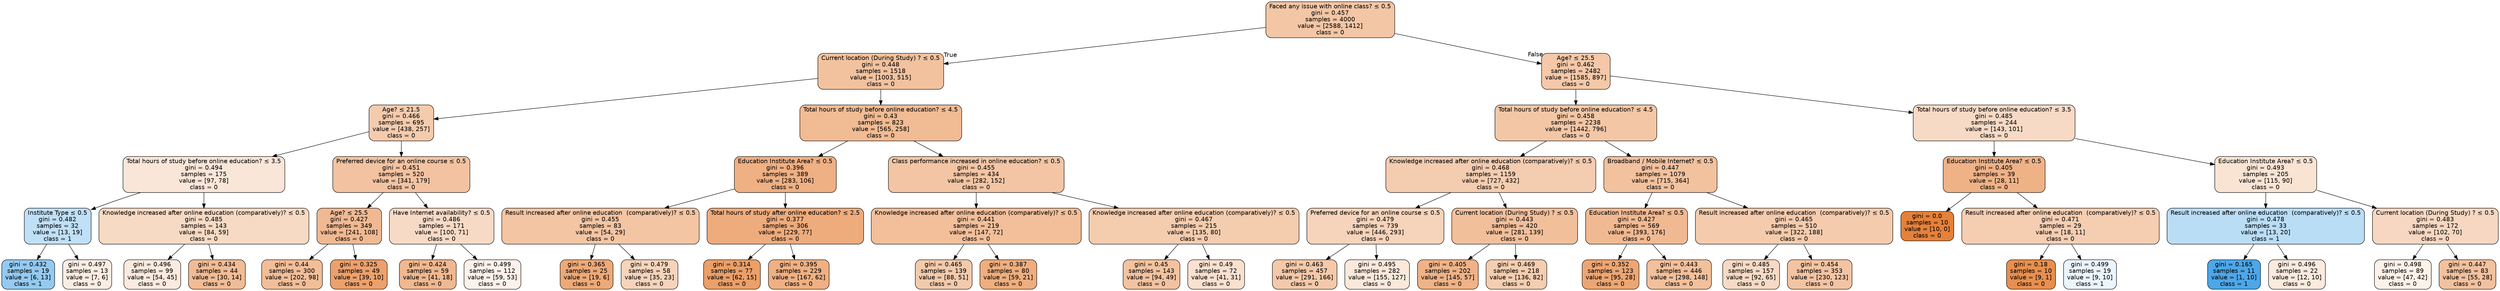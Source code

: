 digraph Tree {
node [shape=box, style="filled, rounded", color="black", fontname="helvetica"] ;
edge [fontname="helvetica"] ;
0 [label=<Faced any issue with online class? &le; 0.5<br/>gini = 0.457<br/>samples = 4000<br/>value = [2588, 1412]<br/>class = 0>, fillcolor="#f3c6a5"] ;
1 [label=<Current location (During Study) ? &le; 0.5<br/>gini = 0.448<br/>samples = 1518<br/>value = [1003, 515]<br/>class = 0>, fillcolor="#f2c29f"] ;
0 -> 1 [labeldistance=2.5, labelangle=45, headlabel="True"] ;
2 [label=<Age? &le; 21.5<br/>gini = 0.466<br/>samples = 695<br/>value = [438, 257]<br/>class = 0>, fillcolor="#f4cbad"] ;
1 -> 2 ;
3 [label=<Total hours of study before online education? &le; 3.5<br/>gini = 0.494<br/>samples = 175<br/>value = [97, 78]<br/>class = 0>, fillcolor="#fae6d8"] ;
2 -> 3 ;
4 [label=<Institute Type &le; 0.5<br/>gini = 0.482<br/>samples = 32<br/>value = [13, 19]<br/>class = 1>, fillcolor="#c0e0f7"] ;
3 -> 4 ;
5 [label=<gini = 0.432<br/>samples = 19<br/>value = [6, 13]<br/>class = 1>, fillcolor="#94caf1"] ;
4 -> 5 ;
6 [label=<gini = 0.497<br/>samples = 13<br/>value = [7, 6]<br/>class = 0>, fillcolor="#fbede3"] ;
4 -> 6 ;
7 [label=<Knowledge increased after online education (comparatively)? &le; 0.5<br/>gini = 0.485<br/>samples = 143<br/>value = [84, 59]<br/>class = 0>, fillcolor="#f7dac4"] ;
3 -> 7 ;
8 [label=<gini = 0.496<br/>samples = 99<br/>value = [54, 45]<br/>class = 0>, fillcolor="#fbeade"] ;
7 -> 8 ;
9 [label=<gini = 0.434<br/>samples = 44<br/>value = [30, 14]<br/>class = 0>, fillcolor="#f1bc95"] ;
7 -> 9 ;
10 [label=<Preferred device for an online course &le; 0.5<br/>gini = 0.451<br/>samples = 520<br/>value = [341, 179]<br/>class = 0>, fillcolor="#f3c3a1"] ;
2 -> 10 ;
11 [label=<Age? &le; 25.5<br/>gini = 0.427<br/>samples = 349<br/>value = [241, 108]<br/>class = 0>, fillcolor="#f1b992"] ;
10 -> 11 ;
12 [label=<gini = 0.44<br/>samples = 300<br/>value = [202, 98]<br/>class = 0>, fillcolor="#f2be99"] ;
11 -> 12 ;
13 [label=<gini = 0.325<br/>samples = 49<br/>value = [39, 10]<br/>class = 0>, fillcolor="#eca16c"] ;
11 -> 13 ;
14 [label=<Have Internet availability? &le; 0.5<br/>gini = 0.486<br/>samples = 171<br/>value = [100, 71]<br/>class = 0>, fillcolor="#f7dac6"] ;
10 -> 14 ;
15 [label=<gini = 0.424<br/>samples = 59<br/>value = [41, 18]<br/>class = 0>, fillcolor="#f0b890"] ;
14 -> 15 ;
16 [label=<gini = 0.499<br/>samples = 112<br/>value = [59, 53]<br/>class = 0>, fillcolor="#fcf2eb"] ;
14 -> 16 ;
17 [label=<Total hours of study before online education? &le; 4.5<br/>gini = 0.43<br/>samples = 823<br/>value = [565, 258]<br/>class = 0>, fillcolor="#f1bb93"] ;
1 -> 17 ;
18 [label=<Education Institute Area? &le; 0.5<br/>gini = 0.396<br/>samples = 389<br/>value = [283, 106]<br/>class = 0>, fillcolor="#efb083"] ;
17 -> 18 ;
19 [label=<Result increased after online education  (comparatively)? &le; 0.5<br/>gini = 0.455<br/>samples = 83<br/>value = [54, 29]<br/>class = 0>, fillcolor="#f3c5a3"] ;
18 -> 19 ;
20 [label=<gini = 0.365<br/>samples = 25<br/>value = [19, 6]<br/>class = 0>, fillcolor="#eda978"] ;
19 -> 20 ;
21 [label=<gini = 0.479<br/>samples = 58<br/>value = [35, 23]<br/>class = 0>, fillcolor="#f6d4bb"] ;
19 -> 21 ;
22 [label=<Total hours of study after online education? &le; 2.5<br/>gini = 0.377<br/>samples = 306<br/>value = [229, 77]<br/>class = 0>, fillcolor="#eeab7c"] ;
18 -> 22 ;
23 [label=<gini = 0.314<br/>samples = 77<br/>value = [62, 15]<br/>class = 0>, fillcolor="#eb9f69"] ;
22 -> 23 ;
24 [label=<gini = 0.395<br/>samples = 229<br/>value = [167, 62]<br/>class = 0>, fillcolor="#efb083"] ;
22 -> 24 ;
25 [label=<Class performance increased in online education? &le; 0.5<br/>gini = 0.455<br/>samples = 434<br/>value = [282, 152]<br/>class = 0>, fillcolor="#f3c5a4"] ;
17 -> 25 ;
26 [label=<Knowledge increased after online education (comparatively)? &le; 0.5<br/>gini = 0.441<br/>samples = 219<br/>value = [147, 72]<br/>class = 0>, fillcolor="#f2bf9a"] ;
25 -> 26 ;
27 [label=<gini = 0.465<br/>samples = 139<br/>value = [88, 51]<br/>class = 0>, fillcolor="#f4caac"] ;
26 -> 27 ;
28 [label=<gini = 0.387<br/>samples = 80<br/>value = [59, 21]<br/>class = 0>, fillcolor="#eeae7f"] ;
26 -> 28 ;
29 [label=<Knowledge increased after online education (comparatively)? &le; 0.5<br/>gini = 0.467<br/>samples = 215<br/>value = [135, 80]<br/>class = 0>, fillcolor="#f4ccae"] ;
25 -> 29 ;
30 [label=<gini = 0.45<br/>samples = 143<br/>value = [94, 49]<br/>class = 0>, fillcolor="#f3c3a0"] ;
29 -> 30 ;
31 [label=<gini = 0.49<br/>samples = 72<br/>value = [41, 31]<br/>class = 0>, fillcolor="#f9e0cf"] ;
29 -> 31 ;
32 [label=<Age? &le; 25.5<br/>gini = 0.462<br/>samples = 2482<br/>value = [1585, 897]<br/>class = 0>, fillcolor="#f4c8a9"] ;
0 -> 32 [labeldistance=2.5, labelangle=-45, headlabel="False"] ;
33 [label=<Total hours of study before online education? &le; 4.5<br/>gini = 0.458<br/>samples = 2238<br/>value = [1442, 796]<br/>class = 0>, fillcolor="#f3c7a6"] ;
32 -> 33 ;
34 [label=<Knowledge increased after online education (comparatively)? &le; 0.5<br/>gini = 0.468<br/>samples = 1159<br/>value = [727, 432]<br/>class = 0>, fillcolor="#f4ccaf"] ;
33 -> 34 ;
35 [label=<Preferred device for an online course &le; 0.5<br/>gini = 0.479<br/>samples = 739<br/>value = [446, 293]<br/>class = 0>, fillcolor="#f6d4bb"] ;
34 -> 35 ;
36 [label=<gini = 0.463<br/>samples = 457<br/>value = [291, 166]<br/>class = 0>, fillcolor="#f4c9aa"] ;
35 -> 36 ;
37 [label=<gini = 0.495<br/>samples = 282<br/>value = [155, 127]<br/>class = 0>, fillcolor="#fae8db"] ;
35 -> 37 ;
38 [label=<Current location (During Study) ? &le; 0.5<br/>gini = 0.443<br/>samples = 420<br/>value = [281, 139]<br/>class = 0>, fillcolor="#f2bf9b"] ;
34 -> 38 ;
39 [label=<gini = 0.405<br/>samples = 202<br/>value = [145, 57]<br/>class = 0>, fillcolor="#efb387"] ;
38 -> 39 ;
40 [label=<gini = 0.469<br/>samples = 218<br/>value = [136, 82]<br/>class = 0>, fillcolor="#f5cdb0"] ;
38 -> 40 ;
41 [label=<Broadband / Mobile Internet? &le; 0.5<br/>gini = 0.447<br/>samples = 1079<br/>value = [715, 364]<br/>class = 0>, fillcolor="#f2c19e"] ;
33 -> 41 ;
42 [label=<Education Institute Area? &le; 0.5<br/>gini = 0.427<br/>samples = 569<br/>value = [393, 176]<br/>class = 0>, fillcolor="#f1b992"] ;
41 -> 42 ;
43 [label=<gini = 0.352<br/>samples = 123<br/>value = [95, 28]<br/>class = 0>, fillcolor="#eda673"] ;
42 -> 43 ;
44 [label=<gini = 0.443<br/>samples = 446<br/>value = [298, 148]<br/>class = 0>, fillcolor="#f2c09b"] ;
42 -> 44 ;
45 [label=<Result increased after online education  (comparatively)? &le; 0.5<br/>gini = 0.465<br/>samples = 510<br/>value = [322, 188]<br/>class = 0>, fillcolor="#f4cbad"] ;
41 -> 45 ;
46 [label=<gini = 0.485<br/>samples = 157<br/>value = [92, 65]<br/>class = 0>, fillcolor="#f7dac5"] ;
45 -> 46 ;
47 [label=<gini = 0.454<br/>samples = 353<br/>value = [230, 123]<br/>class = 0>, fillcolor="#f3c4a3"] ;
45 -> 47 ;
48 [label=<Total hours of study before online education? &le; 3.5<br/>gini = 0.485<br/>samples = 244<br/>value = [143, 101]<br/>class = 0>, fillcolor="#f7dac5"] ;
32 -> 48 ;
49 [label=<Education Institute Area? &le; 0.5<br/>gini = 0.405<br/>samples = 39<br/>value = [28, 11]<br/>class = 0>, fillcolor="#efb287"] ;
48 -> 49 ;
50 [label=<gini = 0.0<br/>samples = 10<br/>value = [10, 0]<br/>class = 0>, fillcolor="#e58139"] ;
49 -> 50 ;
51 [label=<Result increased after online education  (comparatively)? &le; 0.5<br/>gini = 0.471<br/>samples = 29<br/>value = [18, 11]<br/>class = 0>, fillcolor="#f5ceb2"] ;
49 -> 51 ;
52 [label=<gini = 0.18<br/>samples = 10<br/>value = [9, 1]<br/>class = 0>, fillcolor="#e88f4f"] ;
51 -> 52 ;
53 [label=<gini = 0.499<br/>samples = 19<br/>value = [9, 10]<br/>class = 1>, fillcolor="#ebf5fc"] ;
51 -> 53 ;
54 [label=<Education Institute Area? &le; 0.5<br/>gini = 0.493<br/>samples = 205<br/>value = [115, 90]<br/>class = 0>, fillcolor="#f9e4d4"] ;
48 -> 54 ;
55 [label=<Result increased after online education  (comparatively)? &le; 0.5<br/>gini = 0.478<br/>samples = 33<br/>value = [13, 20]<br/>class = 1>, fillcolor="#baddf6"] ;
54 -> 55 ;
56 [label=<gini = 0.165<br/>samples = 11<br/>value = [1, 10]<br/>class = 1>, fillcolor="#4da7e8"] ;
55 -> 56 ;
57 [label=<gini = 0.496<br/>samples = 22<br/>value = [12, 10]<br/>class = 0>, fillcolor="#fbeade"] ;
55 -> 57 ;
58 [label=<Current location (During Study) ? &le; 0.5<br/>gini = 0.483<br/>samples = 172<br/>value = [102, 70]<br/>class = 0>, fillcolor="#f7d7c1"] ;
54 -> 58 ;
59 [label=<gini = 0.498<br/>samples = 89<br/>value = [47, 42]<br/>class = 0>, fillcolor="#fcf2ea"] ;
58 -> 59 ;
60 [label=<gini = 0.447<br/>samples = 83<br/>value = [55, 28]<br/>class = 0>, fillcolor="#f2c19e"] ;
58 -> 60 ;
}